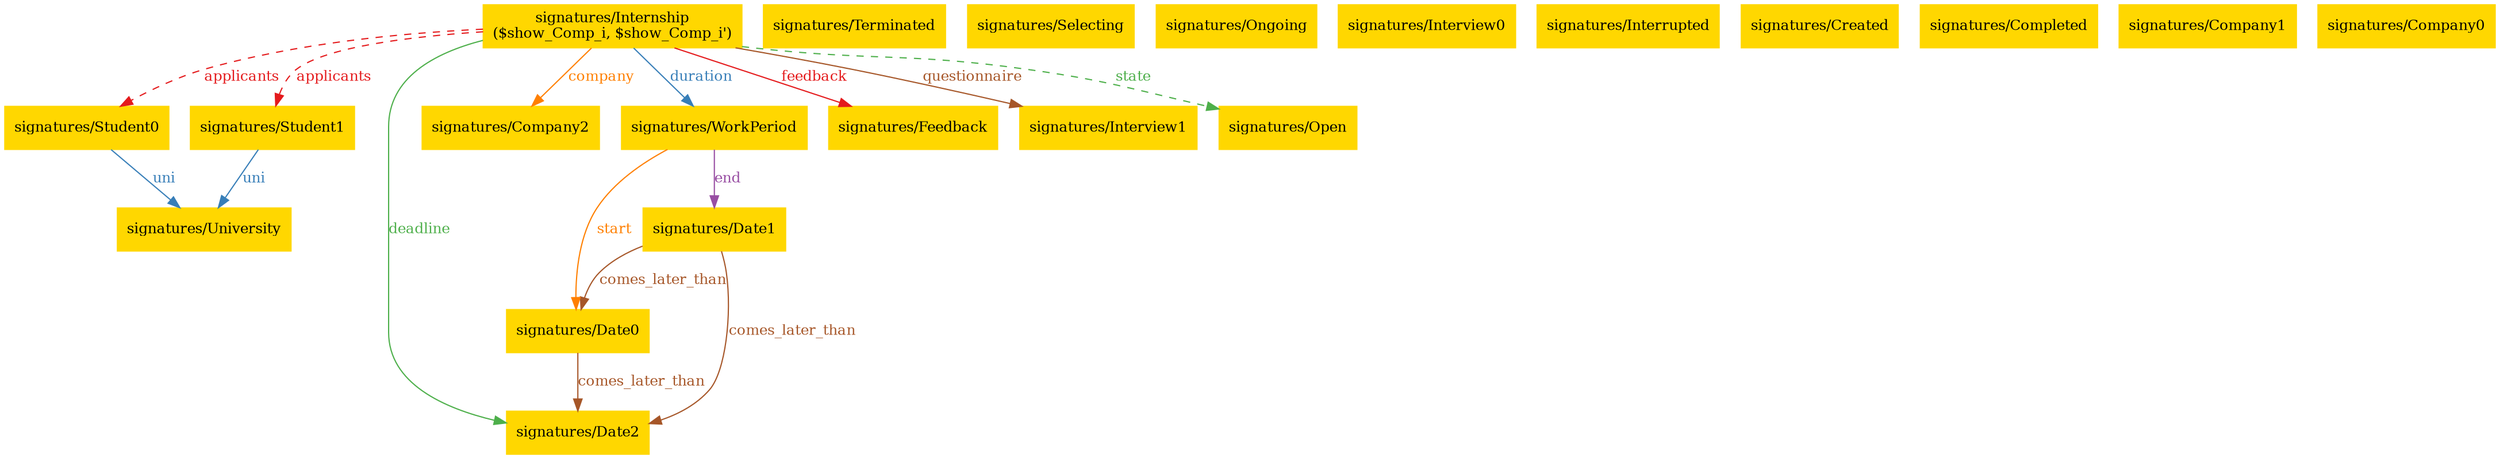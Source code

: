 digraph "graph" {
graph [fontsize=12]
node [fontsize=12]
edge [fontsize=12]
rankdir=TB;
"N20" -> "N10" [uuid = "<signatures/Internship, signatures/Student0>", color = "#e41a1c", fontcolor = "#e41a1c", style = "dashed", label = "applicants", dir = "forward", weight = "1"]
"N20" -> "N11" [uuid = "<signatures/Internship, signatures/Student1>", color = "#e41a1c", fontcolor = "#e41a1c", style = "dashed", label = "applicants", dir = "forward", weight = "1"]
"N17" -> "N16" [uuid = "<signatures/Date0, signatures/Date2>", color = "#a65628", fontcolor = "#a65628", style = "solid", label = "comes_later_than", dir = "forward", weight = "1"]
"N18" -> "N17" [uuid = "<signatures/Date1, signatures/Date0>", color = "#a65628", fontcolor = "#a65628", style = "solid", label = "comes_later_than", dir = "forward", weight = "1"]
"N18" -> "N16" [uuid = "<signatures/Date1, signatures/Date2>", color = "#a65628", fontcolor = "#a65628", style = "solid", label = "comes_later_than", dir = "forward", weight = "1"]
"N20" -> "N15" [uuid = "<signatures/Internship, signatures/Company2>", color = "#ff7f00", fontcolor = "#ff7f00", style = "solid", label = "company", dir = "forward", weight = "1"]
"N20" -> "N16" [uuid = "<signatures/Internship, signatures/Date2>", color = "#4daf4a", fontcolor = "#4daf4a", style = "solid", label = "deadline", dir = "forward", weight = "1"]
"N20" -> "N19" [uuid = "<signatures/Internship, signatures/WorkPeriod>", color = "#377eb8", fontcolor = "#377eb8", style = "solid", label = "duration", dir = "forward", weight = "1"]
"N19" -> "N18" [uuid = "<signatures/WorkPeriod, signatures/Date1>", color = "#984ea3", fontcolor = "#984ea3", style = "solid", label = "end", dir = "forward", weight = "1"]
"N20" -> "N14" [uuid = "<signatures/Internship, signatures/Feedback>", color = "#e41a1c", fontcolor = "#e41a1c", style = "solid", label = "feedback", dir = "forward", weight = "1"]
"N20" -> "N13" [uuid = "<signatures/Internship, signatures/Interview1>", color = "#a65628", fontcolor = "#a65628", style = "solid", label = "questionnaire", dir = "forward", weight = "1"]
"N19" -> "N17" [uuid = "<signatures/WorkPeriod, signatures/Date0>", color = "#ff7f00", fontcolor = "#ff7f00", style = "solid", label = "start", dir = "forward", weight = "1"]
"N20" -> "N12" [uuid = "<signatures/Internship, signatures/Open>", color = "#4daf4a", fontcolor = "#4daf4a", style = "dashed", label = "state", dir = "forward", weight = "1"]
"N10" -> "N9" [uuid = "<signatures/Student0, signatures/University>", color = "#377eb8", fontcolor = "#377eb8", style = "solid", label = "uni", dir = "forward", weight = "1"]
"N11" -> "N9" [uuid = "<signatures/Student1, signatures/University>", color = "#377eb8", fontcolor = "#377eb8", style = "solid", label = "uni", dir = "forward", weight = "1"]
"N0" [uuid="signatures/Terminated", label="signatures/Terminated", color="#ffd700", fontcolor = "#000000", shape = "box", style = "filled, solid"]
"N1" [uuid="signatures/Selecting", label="signatures/Selecting", color="#ffd700", fontcolor = "#000000", shape = "box", style = "filled, solid"]
"N2" [uuid="signatures/Ongoing", label="signatures/Ongoing", color="#ffd700", fontcolor = "#000000", shape = "box", style = "filled, solid"]
"N3" [uuid="signatures/Interview0", label="signatures/Interview0", color="#ffd700", fontcolor = "#000000", shape = "box", style = "filled, solid"]
"N4" [uuid="signatures/Interrupted", label="signatures/Interrupted", color="#ffd700", fontcolor = "#000000", shape = "box", style = "filled, solid"]
"N5" [uuid="signatures/Created", label="signatures/Created", color="#ffd700", fontcolor = "#000000", shape = "box", style = "filled, solid"]
"N6" [uuid="signatures/Completed", label="signatures/Completed", color="#ffd700", fontcolor = "#000000", shape = "box", style = "filled, solid"]
"N7" [uuid="signatures/Company1", label="signatures/Company1", color="#ffd700", fontcolor = "#000000", shape = "box", style = "filled, solid"]
"N8" [uuid="signatures/Company0", label="signatures/Company0", color="#ffd700", fontcolor = "#000000", shape = "box", style = "filled, solid"]
"N9" [uuid="signatures/University", label="signatures/University", color="#ffd700", fontcolor = "#000000", shape = "box", style = "filled, solid"]
"N10" [uuid="signatures/Student0", label="signatures/Student0", color="#ffd700", fontcolor = "#000000", shape = "box", style = "filled, solid"]
"N11" [uuid="signatures/Student1", label="signatures/Student1", color="#ffd700", fontcolor = "#000000", shape = "box", style = "filled, solid"]
"N12" [uuid="signatures/Open", label="signatures/Open", color="#ffd700", fontcolor = "#000000", shape = "box", style = "filled, solid"]
"N13" [uuid="signatures/Interview1", label="signatures/Interview1", color="#ffd700", fontcolor = "#000000", shape = "box", style = "filled, solid"]
"N14" [uuid="signatures/Feedback", label="signatures/Feedback", color="#ffd700", fontcolor = "#000000", shape = "box", style = "filled, solid"]
"N15" [uuid="signatures/Company2", label="signatures/Company2", color="#ffd700", fontcolor = "#000000", shape = "box", style = "filled, solid"]
"N16" [uuid="signatures/Date2", label="signatures/Date2", color="#ffd700", fontcolor = "#000000", shape = "box", style = "filled, solid"]
"N17" [uuid="signatures/Date0", label="signatures/Date0", color="#ffd700", fontcolor = "#000000", shape = "box", style = "filled, solid"]
"N18" [uuid="signatures/Date1", label="signatures/Date1", color="#ffd700", fontcolor = "#000000", shape = "box", style = "filled, solid"]
"N19" [uuid="signatures/WorkPeriod", label="signatures/WorkPeriod", color="#ffd700", fontcolor = "#000000", shape = "box", style = "filled, solid"]
"N20" [uuid="signatures/Internship", label="signatures/Internship\n($show_Comp_i, $show_Comp_i')", color="#ffd700", fontcolor = "#000000", shape = "box", style = "filled, solid"]
}
